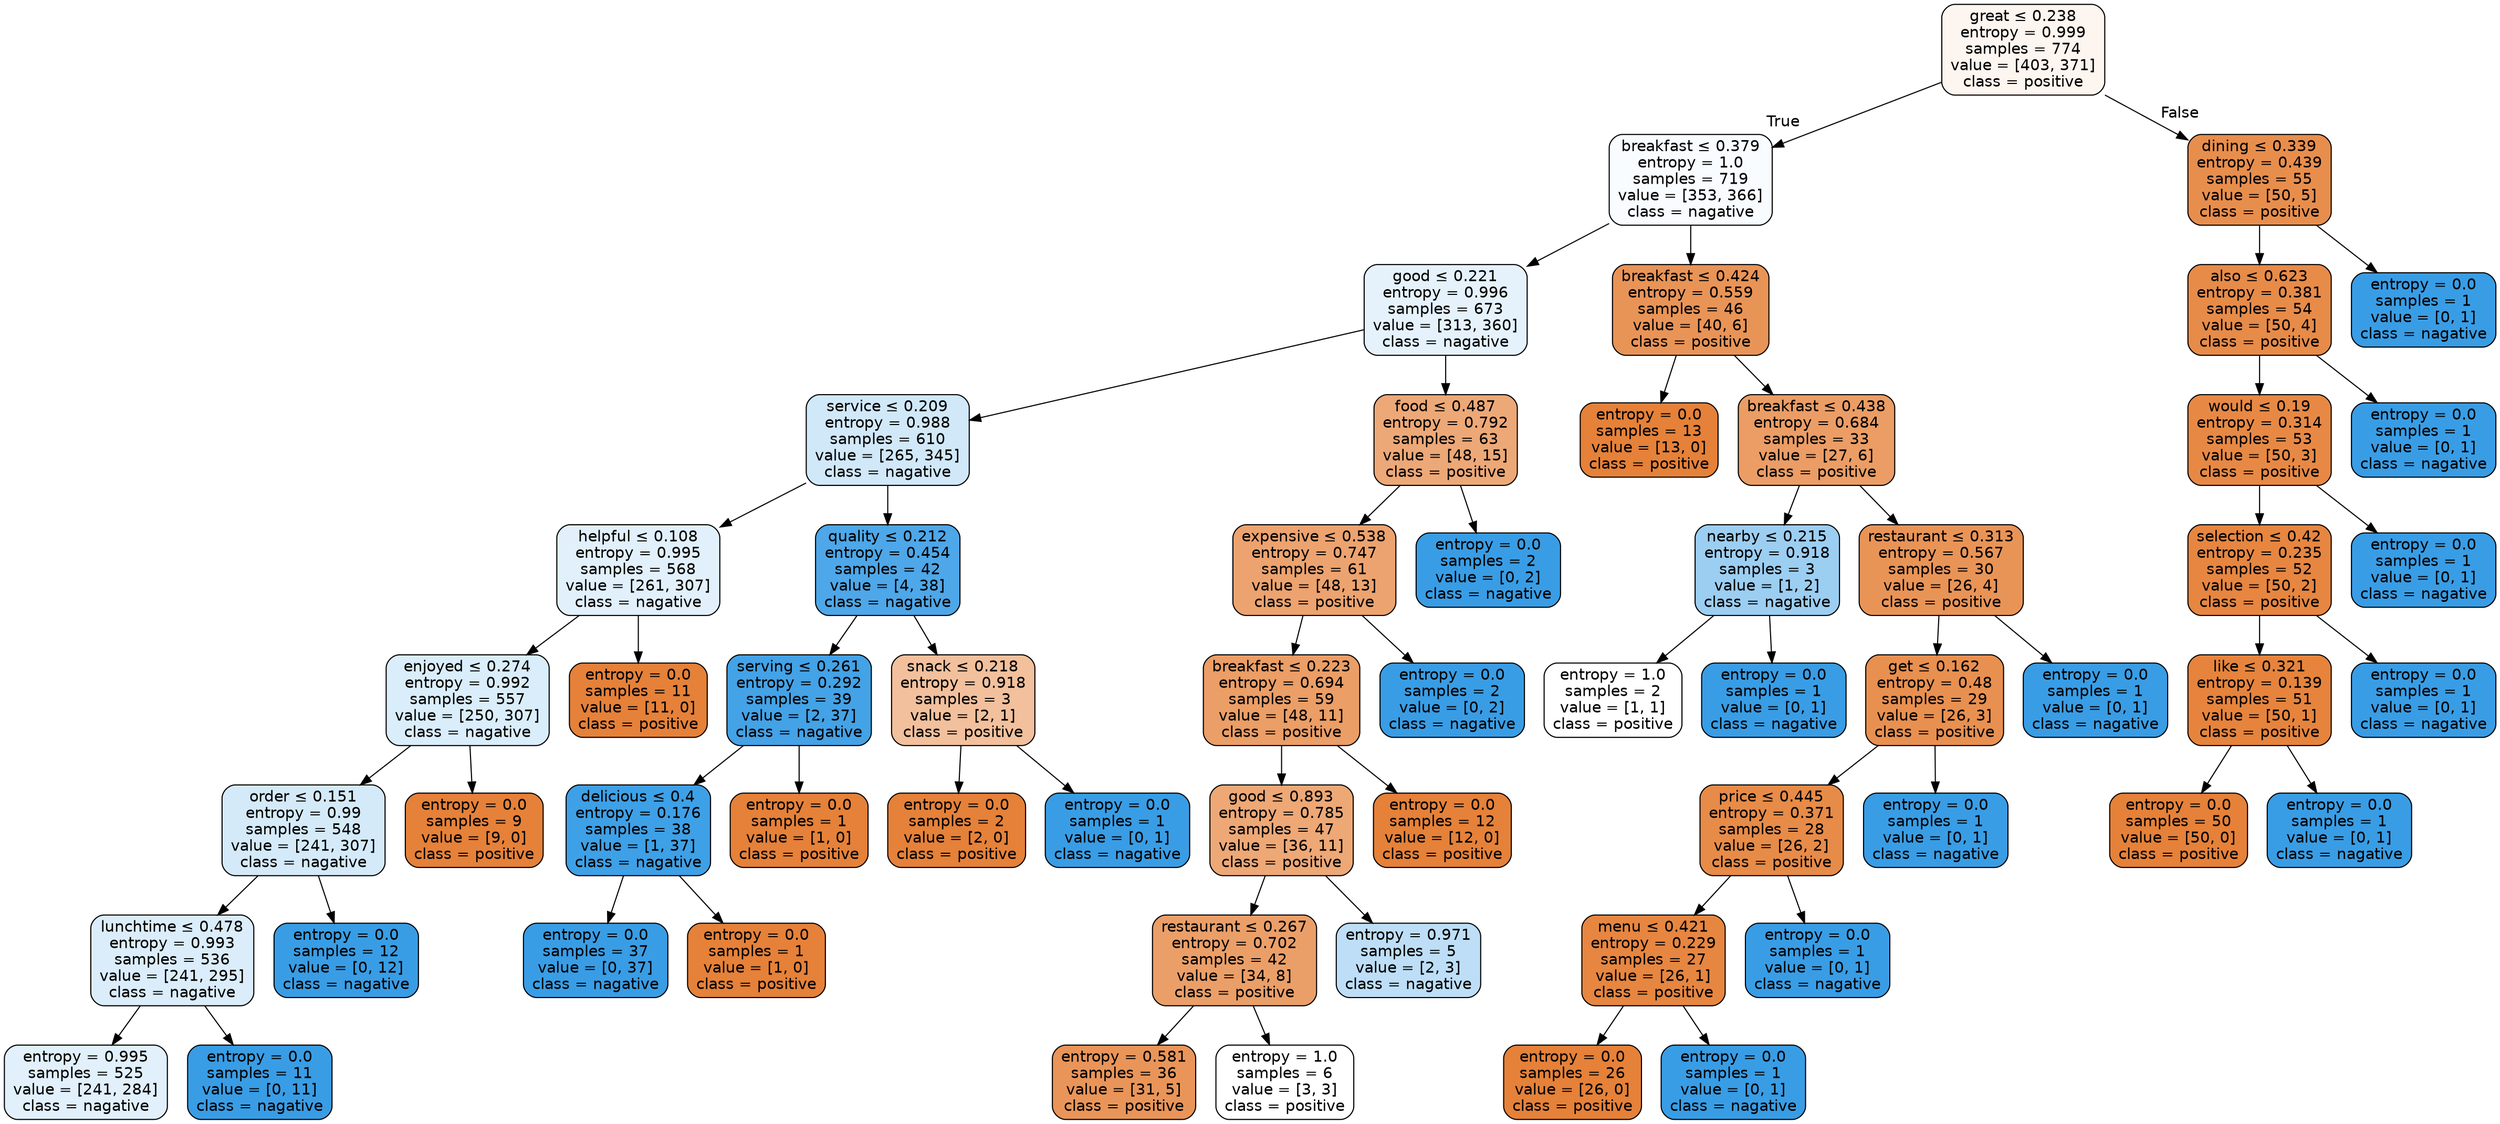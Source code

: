 digraph Tree {
node [shape=box, style="filled, rounded", color="black", fontname=helvetica] ;
edge [fontname=helvetica] ;
0 [label=<great &le; 0.238<br/>entropy = 0.999<br/>samples = 774<br/>value = [403, 371]<br/>class = positive>, fillcolor="#fdf5ef"] ;
1 [label=<breakfast &le; 0.379<br/>entropy = 1.0<br/>samples = 719<br/>value = [353, 366]<br/>class = nagative>, fillcolor="#f8fcfe"] ;
0 -> 1 [labeldistance=2.5, labelangle=45, headlabel="True"] ;
2 [label=<good &le; 0.221<br/>entropy = 0.996<br/>samples = 673<br/>value = [313, 360]<br/>class = nagative>, fillcolor="#e5f2fc"] ;
1 -> 2 ;
3 [label=<service &le; 0.209<br/>entropy = 0.988<br/>samples = 610<br/>value = [265, 345]<br/>class = nagative>, fillcolor="#d1e8f9"] ;
2 -> 3 ;
4 [label=<helpful &le; 0.108<br/>entropy = 0.995<br/>samples = 568<br/>value = [261, 307]<br/>class = nagative>, fillcolor="#e1f0fb"] ;
3 -> 4 ;
5 [label=<enjoyed &le; 0.274<br/>entropy = 0.992<br/>samples = 557<br/>value = [250, 307]<br/>class = nagative>, fillcolor="#daedfa"] ;
4 -> 5 ;
6 [label=<order &le; 0.151<br/>entropy = 0.99<br/>samples = 548<br/>value = [241, 307]<br/>class = nagative>, fillcolor="#d4eaf9"] ;
5 -> 6 ;
7 [label=<lunchtime &le; 0.478<br/>entropy = 0.993<br/>samples = 536<br/>value = [241, 295]<br/>class = nagative>, fillcolor="#dbedfa"] ;
6 -> 7 ;
8 [label=<entropy = 0.995<br/>samples = 525<br/>value = [241, 284]<br/>class = nagative>, fillcolor="#e1f0fb"] ;
7 -> 8 ;
9 [label=<entropy = 0.0<br/>samples = 11<br/>value = [0, 11]<br/>class = nagative>, fillcolor="#399de5"] ;
7 -> 9 ;
10 [label=<entropy = 0.0<br/>samples = 12<br/>value = [0, 12]<br/>class = nagative>, fillcolor="#399de5"] ;
6 -> 10 ;
11 [label=<entropy = 0.0<br/>samples = 9<br/>value = [9, 0]<br/>class = positive>, fillcolor="#e58139"] ;
5 -> 11 ;
12 [label=<entropy = 0.0<br/>samples = 11<br/>value = [11, 0]<br/>class = positive>, fillcolor="#e58139"] ;
4 -> 12 ;
13 [label=<quality &le; 0.212<br/>entropy = 0.454<br/>samples = 42<br/>value = [4, 38]<br/>class = nagative>, fillcolor="#4ea7e8"] ;
3 -> 13 ;
14 [label=<serving &le; 0.261<br/>entropy = 0.292<br/>samples = 39<br/>value = [2, 37]<br/>class = nagative>, fillcolor="#44a2e6"] ;
13 -> 14 ;
15 [label=<delicious &le; 0.4<br/>entropy = 0.176<br/>samples = 38<br/>value = [1, 37]<br/>class = nagative>, fillcolor="#3ea0e6"] ;
14 -> 15 ;
16 [label=<entropy = 0.0<br/>samples = 37<br/>value = [0, 37]<br/>class = nagative>, fillcolor="#399de5"] ;
15 -> 16 ;
17 [label=<entropy = 0.0<br/>samples = 1<br/>value = [1, 0]<br/>class = positive>, fillcolor="#e58139"] ;
15 -> 17 ;
18 [label=<entropy = 0.0<br/>samples = 1<br/>value = [1, 0]<br/>class = positive>, fillcolor="#e58139"] ;
14 -> 18 ;
19 [label=<snack &le; 0.218<br/>entropy = 0.918<br/>samples = 3<br/>value = [2, 1]<br/>class = positive>, fillcolor="#f2c09c"] ;
13 -> 19 ;
20 [label=<entropy = 0.0<br/>samples = 2<br/>value = [2, 0]<br/>class = positive>, fillcolor="#e58139"] ;
19 -> 20 ;
21 [label=<entropy = 0.0<br/>samples = 1<br/>value = [0, 1]<br/>class = nagative>, fillcolor="#399de5"] ;
19 -> 21 ;
22 [label=<food &le; 0.487<br/>entropy = 0.792<br/>samples = 63<br/>value = [48, 15]<br/>class = positive>, fillcolor="#eda877"] ;
2 -> 22 ;
23 [label=<expensive &le; 0.538<br/>entropy = 0.747<br/>samples = 61<br/>value = [48, 13]<br/>class = positive>, fillcolor="#eca36f"] ;
22 -> 23 ;
24 [label=<breakfast &le; 0.223<br/>entropy = 0.694<br/>samples = 59<br/>value = [48, 11]<br/>class = positive>, fillcolor="#eb9e66"] ;
23 -> 24 ;
25 [label=<good &le; 0.893<br/>entropy = 0.785<br/>samples = 47<br/>value = [36, 11]<br/>class = positive>, fillcolor="#eda876"] ;
24 -> 25 ;
26 [label=<restaurant &le; 0.267<br/>entropy = 0.702<br/>samples = 42<br/>value = [34, 8]<br/>class = positive>, fillcolor="#eb9f68"] ;
25 -> 26 ;
27 [label=<entropy = 0.581<br/>samples = 36<br/>value = [31, 5]<br/>class = positive>, fillcolor="#e99559"] ;
26 -> 27 ;
28 [label=<entropy = 1.0<br/>samples = 6<br/>value = [3, 3]<br/>class = positive>, fillcolor="#ffffff"] ;
26 -> 28 ;
29 [label=<entropy = 0.971<br/>samples = 5<br/>value = [2, 3]<br/>class = nagative>, fillcolor="#bddef6"] ;
25 -> 29 ;
30 [label=<entropy = 0.0<br/>samples = 12<br/>value = [12, 0]<br/>class = positive>, fillcolor="#e58139"] ;
24 -> 30 ;
31 [label=<entropy = 0.0<br/>samples = 2<br/>value = [0, 2]<br/>class = nagative>, fillcolor="#399de5"] ;
23 -> 31 ;
32 [label=<entropy = 0.0<br/>samples = 2<br/>value = [0, 2]<br/>class = nagative>, fillcolor="#399de5"] ;
22 -> 32 ;
33 [label=<breakfast &le; 0.424<br/>entropy = 0.559<br/>samples = 46<br/>value = [40, 6]<br/>class = positive>, fillcolor="#e99457"] ;
1 -> 33 ;
34 [label=<entropy = 0.0<br/>samples = 13<br/>value = [13, 0]<br/>class = positive>, fillcolor="#e58139"] ;
33 -> 34 ;
35 [label=<breakfast &le; 0.438<br/>entropy = 0.684<br/>samples = 33<br/>value = [27, 6]<br/>class = positive>, fillcolor="#eb9d65"] ;
33 -> 35 ;
36 [label=<nearby &le; 0.215<br/>entropy = 0.918<br/>samples = 3<br/>value = [1, 2]<br/>class = nagative>, fillcolor="#9ccef2"] ;
35 -> 36 ;
37 [label=<entropy = 1.0<br/>samples = 2<br/>value = [1, 1]<br/>class = positive>, fillcolor="#ffffff"] ;
36 -> 37 ;
38 [label=<entropy = 0.0<br/>samples = 1<br/>value = [0, 1]<br/>class = nagative>, fillcolor="#399de5"] ;
36 -> 38 ;
39 [label=<restaurant &le; 0.313<br/>entropy = 0.567<br/>samples = 30<br/>value = [26, 4]<br/>class = positive>, fillcolor="#e99457"] ;
35 -> 39 ;
40 [label=<get &le; 0.162<br/>entropy = 0.48<br/>samples = 29<br/>value = [26, 3]<br/>class = positive>, fillcolor="#e89050"] ;
39 -> 40 ;
41 [label=<price &le; 0.445<br/>entropy = 0.371<br/>samples = 28<br/>value = [26, 2]<br/>class = positive>, fillcolor="#e78b48"] ;
40 -> 41 ;
42 [label=<menu &le; 0.421<br/>entropy = 0.229<br/>samples = 27<br/>value = [26, 1]<br/>class = positive>, fillcolor="#e68641"] ;
41 -> 42 ;
43 [label=<entropy = 0.0<br/>samples = 26<br/>value = [26, 0]<br/>class = positive>, fillcolor="#e58139"] ;
42 -> 43 ;
44 [label=<entropy = 0.0<br/>samples = 1<br/>value = [0, 1]<br/>class = nagative>, fillcolor="#399de5"] ;
42 -> 44 ;
45 [label=<entropy = 0.0<br/>samples = 1<br/>value = [0, 1]<br/>class = nagative>, fillcolor="#399de5"] ;
41 -> 45 ;
46 [label=<entropy = 0.0<br/>samples = 1<br/>value = [0, 1]<br/>class = nagative>, fillcolor="#399de5"] ;
40 -> 46 ;
47 [label=<entropy = 0.0<br/>samples = 1<br/>value = [0, 1]<br/>class = nagative>, fillcolor="#399de5"] ;
39 -> 47 ;
48 [label=<dining &le; 0.339<br/>entropy = 0.439<br/>samples = 55<br/>value = [50, 5]<br/>class = positive>, fillcolor="#e88e4d"] ;
0 -> 48 [labeldistance=2.5, labelangle=-45, headlabel="False"] ;
49 [label=<also &le; 0.623<br/>entropy = 0.381<br/>samples = 54<br/>value = [50, 4]<br/>class = positive>, fillcolor="#e78b49"] ;
48 -> 49 ;
50 [label=<would &le; 0.19<br/>entropy = 0.314<br/>samples = 53<br/>value = [50, 3]<br/>class = positive>, fillcolor="#e78945"] ;
49 -> 50 ;
51 [label=<selection &le; 0.42<br/>entropy = 0.235<br/>samples = 52<br/>value = [50, 2]<br/>class = positive>, fillcolor="#e68641"] ;
50 -> 51 ;
52 [label=<like &le; 0.321<br/>entropy = 0.139<br/>samples = 51<br/>value = [50, 1]<br/>class = positive>, fillcolor="#e6843d"] ;
51 -> 52 ;
53 [label=<entropy = 0.0<br/>samples = 50<br/>value = [50, 0]<br/>class = positive>, fillcolor="#e58139"] ;
52 -> 53 ;
54 [label=<entropy = 0.0<br/>samples = 1<br/>value = [0, 1]<br/>class = nagative>, fillcolor="#399de5"] ;
52 -> 54 ;
55 [label=<entropy = 0.0<br/>samples = 1<br/>value = [0, 1]<br/>class = nagative>, fillcolor="#399de5"] ;
51 -> 55 ;
56 [label=<entropy = 0.0<br/>samples = 1<br/>value = [0, 1]<br/>class = nagative>, fillcolor="#399de5"] ;
50 -> 56 ;
57 [label=<entropy = 0.0<br/>samples = 1<br/>value = [0, 1]<br/>class = nagative>, fillcolor="#399de5"] ;
49 -> 57 ;
58 [label=<entropy = 0.0<br/>samples = 1<br/>value = [0, 1]<br/>class = nagative>, fillcolor="#399de5"] ;
48 -> 58 ;
}
